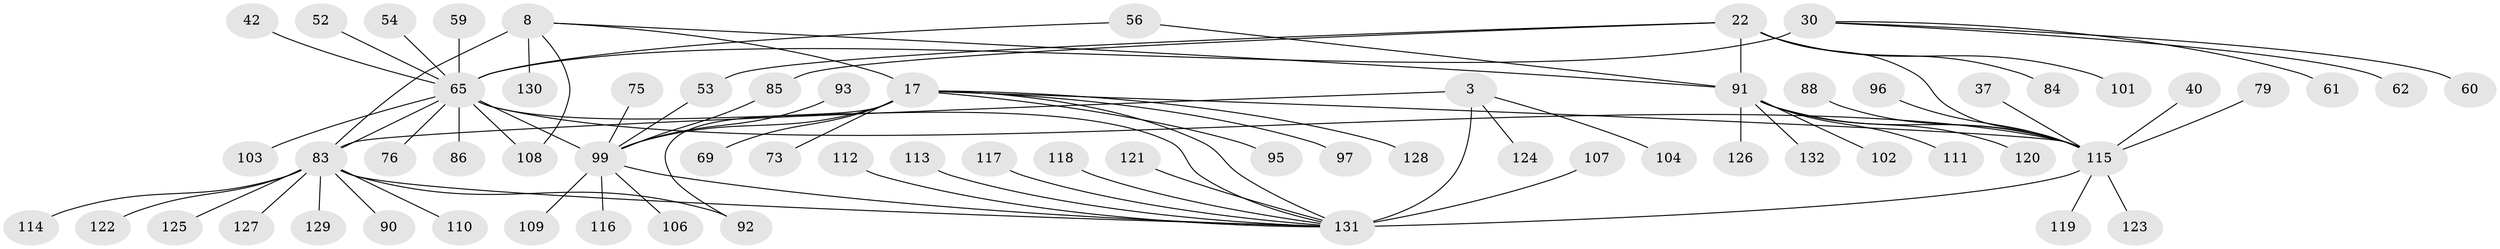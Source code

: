 // original degree distribution, {8: 0.05303030303030303, 9: 0.05303030303030303, 5: 0.007575757575757576, 12: 0.007575757575757576, 7: 0.05303030303030303, 11: 0.030303030303030304, 10: 0.015151515151515152, 13: 0.007575757575757576, 6: 0.007575757575757576, 2: 0.1590909090909091, 1: 0.5606060606060606, 3: 0.045454545454545456}
// Generated by graph-tools (version 1.1) at 2025/54/03/09/25 04:54:43]
// undirected, 66 vertices, 79 edges
graph export_dot {
graph [start="1"]
  node [color=gray90,style=filled];
  3 [super="+1"];
  8 [super="+7"];
  17 [super="+15+14"];
  22 [super="+21"];
  30 [super="+25"];
  37;
  40;
  42;
  52;
  53;
  54;
  56;
  59 [super="+32"];
  60;
  61;
  62;
  65 [super="+43+50+28+29"];
  69;
  73;
  75;
  76;
  79;
  83 [super="+12+33+35+55+67+80"];
  84;
  85;
  86;
  88;
  90;
  91 [super="+58+23"];
  92;
  93 [super="+49"];
  95;
  96;
  97 [super="+39+45+57+71+72+74+77+94"];
  99 [super="+66"];
  101 [super="+48"];
  102 [super="+81"];
  103;
  104;
  106;
  107;
  108 [super="+44"];
  109;
  110;
  111;
  112 [super="+82"];
  113;
  114;
  115 [super="+51"];
  116;
  117;
  118 [super="+68"];
  119;
  120;
  121;
  122;
  123;
  124;
  125;
  126;
  127;
  128;
  129 [super="+64"];
  130;
  131 [super="+63+41+46+70+78+89+98+105"];
  132;
  3 -- 104;
  3 -- 124;
  3 -- 83;
  3 -- 131 [weight=8];
  8 -- 130;
  8 -- 108;
  8 -- 91 [weight=2];
  8 -- 83 [weight=8];
  8 -- 17;
  17 -- 128;
  17 -- 92;
  17 -- 131;
  17 -- 115 [weight=3];
  17 -- 99 [weight=8];
  17 -- 97;
  17 -- 69;
  17 -- 73;
  17 -- 95;
  22 -- 53;
  22 -- 84;
  22 -- 85;
  22 -- 101;
  22 -- 91 [weight=4];
  22 -- 115 [weight=4];
  30 -- 61;
  30 -- 60;
  30 -- 62;
  30 -- 65 [weight=8];
  37 -- 115;
  40 -- 115;
  42 -- 65;
  52 -- 65;
  53 -- 99;
  54 -- 65;
  56 -- 91;
  56 -- 65;
  59 -- 65;
  65 -- 99;
  65 -- 103;
  65 -- 108;
  65 -- 83;
  65 -- 115 [weight=4];
  65 -- 86;
  65 -- 131;
  65 -- 76;
  75 -- 99;
  79 -- 115;
  83 -- 129;
  83 -- 90;
  83 -- 92;
  83 -- 110;
  83 -- 114;
  83 -- 122;
  83 -- 125;
  83 -- 127;
  83 -- 131 [weight=2];
  85 -- 99;
  88 -- 115;
  91 -- 132;
  91 -- 102;
  91 -- 111;
  91 -- 120;
  91 -- 126;
  91 -- 115 [weight=4];
  93 -- 99;
  96 -- 115;
  99 -- 131;
  99 -- 106;
  99 -- 109;
  99 -- 116;
  107 -- 131;
  112 -- 131;
  113 -- 131;
  115 -- 131;
  115 -- 123;
  115 -- 119;
  117 -- 131;
  118 -- 131;
  121 -- 131;
}
